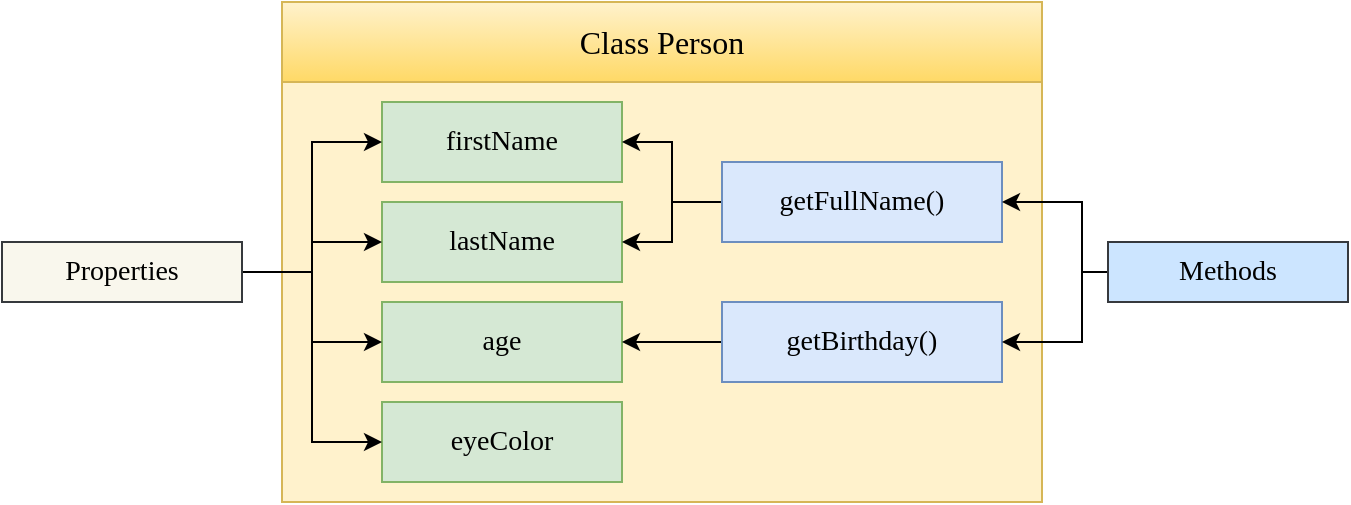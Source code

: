 <mxfile version="13.0.1" type="device" pages="4"><diagram id="bfPmMbTTcRmVaFNuMETZ" name="ClassPerson"><mxGraphModel dx="1010" dy="579" grid="1" gridSize="10" guides="1" tooltips="1" connect="1" arrows="1" fold="1" page="1" pageScale="1" pageWidth="850" pageHeight="1100" math="0" shadow="0"><root><mxCell id="EpGJAdInQb_9FPHSID9k-0"/><mxCell id="EpGJAdInQb_9FPHSID9k-1" parent="EpGJAdInQb_9FPHSID9k-0"/><mxCell id="rc597yhkfGW3G0NyJ0Iu-22" value="" style="group" vertex="1" connectable="0" parent="EpGJAdInQb_9FPHSID9k-1"><mxGeometry x="270" y="330" width="380" height="250" as="geometry"/></mxCell><mxCell id="rc597yhkfGW3G0NyJ0Iu-0" value="&lt;font style=&quot;font-size: 16px&quot;&gt;Class Person&lt;/font&gt;" style="rounded=0;whiteSpace=wrap;html=1;fontFamily=Verdana;fontSize=14;gradientColor=#ffd966;fillColor=#fff2cc;strokeColor=#d6b656;" vertex="1" parent="rc597yhkfGW3G0NyJ0Iu-22"><mxGeometry width="380" height="40" as="geometry"/></mxCell><mxCell id="rc597yhkfGW3G0NyJ0Iu-1" value="" style="rounded=0;whiteSpace=wrap;html=1;fontFamily=Verdana;fontSize=14;fillColor=#fff2cc;strokeColor=#d6b656;" vertex="1" parent="rc597yhkfGW3G0NyJ0Iu-22"><mxGeometry y="40" width="380" height="210" as="geometry"/></mxCell><mxCell id="rc597yhkfGW3G0NyJ0Iu-3" value="lastName" style="rounded=0;whiteSpace=wrap;html=1;fontFamily=Verdana;fontSize=14;fillColor=#d5e8d4;strokeColor=#82b366;" vertex="1" parent="rc597yhkfGW3G0NyJ0Iu-22"><mxGeometry x="50" y="100" width="120" height="40" as="geometry"/></mxCell><mxCell id="rc597yhkfGW3G0NyJ0Iu-2" value="firstName" style="rounded=0;whiteSpace=wrap;html=1;fontFamily=Verdana;fontSize=14;fillColor=#d5e8d4;strokeColor=#82b366;" vertex="1" parent="rc597yhkfGW3G0NyJ0Iu-22"><mxGeometry x="50" y="50" width="120" height="40" as="geometry"/></mxCell><mxCell id="rc597yhkfGW3G0NyJ0Iu-4" value="age" style="rounded=0;whiteSpace=wrap;html=1;fontFamily=Verdana;fontSize=14;fillColor=#d5e8d4;strokeColor=#82b366;" vertex="1" parent="rc597yhkfGW3G0NyJ0Iu-22"><mxGeometry x="50" y="150" width="120" height="40" as="geometry"/></mxCell><mxCell id="rc597yhkfGW3G0NyJ0Iu-6" value="" style="group" vertex="1" connectable="0" parent="rc597yhkfGW3G0NyJ0Iu-22"><mxGeometry x="50" y="50" width="120" height="190" as="geometry"/></mxCell><mxCell id="rc597yhkfGW3G0NyJ0Iu-5" value="eyeColor" style="rounded=0;whiteSpace=wrap;html=1;fontFamily=Verdana;fontSize=14;fillColor=#d5e8d4;strokeColor=#82b366;" vertex="1" parent="rc597yhkfGW3G0NyJ0Iu-6"><mxGeometry y="150" width="120" height="40" as="geometry"/></mxCell><mxCell id="rc597yhkfGW3G0NyJ0Iu-19" style="edgeStyle=orthogonalEdgeStyle;rounded=0;orthogonalLoop=1;jettySize=auto;html=1;exitX=0;exitY=0.5;exitDx=0;exitDy=0;fontFamily=Verdana;fontSize=14;" edge="1" parent="EpGJAdInQb_9FPHSID9k-1" source="rc597yhkfGW3G0NyJ0Iu-12" target="rc597yhkfGW3G0NyJ0Iu-3"><mxGeometry relative="1" as="geometry"/></mxCell><mxCell id="rc597yhkfGW3G0NyJ0Iu-20" style="edgeStyle=orthogonalEdgeStyle;rounded=0;orthogonalLoop=1;jettySize=auto;html=1;exitX=0;exitY=0.5;exitDx=0;exitDy=0;entryX=1;entryY=0.5;entryDx=0;entryDy=0;fontFamily=Verdana;fontSize=14;" edge="1" parent="EpGJAdInQb_9FPHSID9k-1" source="rc597yhkfGW3G0NyJ0Iu-12" target="rc597yhkfGW3G0NyJ0Iu-2"><mxGeometry relative="1" as="geometry"/></mxCell><mxCell id="rc597yhkfGW3G0NyJ0Iu-12" value="getFullName()" style="rounded=0;whiteSpace=wrap;html=1;fontFamily=Verdana;fontSize=14;fillColor=#dae8fc;strokeColor=#6c8ebf;" vertex="1" parent="EpGJAdInQb_9FPHSID9k-1"><mxGeometry x="490" y="410" width="140" height="40" as="geometry"/></mxCell><mxCell id="rc597yhkfGW3G0NyJ0Iu-14" style="edgeStyle=orthogonalEdgeStyle;rounded=0;orthogonalLoop=1;jettySize=auto;html=1;exitX=1;exitY=0.5;exitDx=0;exitDy=0;entryX=0;entryY=0.5;entryDx=0;entryDy=0;fontFamily=Verdana;fontSize=14;" edge="1" parent="EpGJAdInQb_9FPHSID9k-1" source="rc597yhkfGW3G0NyJ0Iu-13" target="rc597yhkfGW3G0NyJ0Iu-2"><mxGeometry relative="1" as="geometry"/></mxCell><mxCell id="rc597yhkfGW3G0NyJ0Iu-15" style="edgeStyle=orthogonalEdgeStyle;rounded=0;orthogonalLoop=1;jettySize=auto;html=1;exitX=1;exitY=0.5;exitDx=0;exitDy=0;fontFamily=Verdana;fontSize=14;" edge="1" parent="EpGJAdInQb_9FPHSID9k-1" source="rc597yhkfGW3G0NyJ0Iu-13" target="rc597yhkfGW3G0NyJ0Iu-3"><mxGeometry relative="1" as="geometry"/></mxCell><mxCell id="rc597yhkfGW3G0NyJ0Iu-16" style="edgeStyle=orthogonalEdgeStyle;rounded=0;orthogonalLoop=1;jettySize=auto;html=1;exitX=1;exitY=0.5;exitDx=0;exitDy=0;fontFamily=Verdana;fontSize=14;" edge="1" parent="EpGJAdInQb_9FPHSID9k-1" source="rc597yhkfGW3G0NyJ0Iu-13" target="rc597yhkfGW3G0NyJ0Iu-4"><mxGeometry relative="1" as="geometry"/></mxCell><mxCell id="rc597yhkfGW3G0NyJ0Iu-17" style="edgeStyle=orthogonalEdgeStyle;rounded=0;orthogonalLoop=1;jettySize=auto;html=1;exitX=1;exitY=0.5;exitDx=0;exitDy=0;entryX=0;entryY=0.5;entryDx=0;entryDy=0;fontFamily=Verdana;fontSize=14;" edge="1" parent="EpGJAdInQb_9FPHSID9k-1" source="rc597yhkfGW3G0NyJ0Iu-13" target="rc597yhkfGW3G0NyJ0Iu-5"><mxGeometry relative="1" as="geometry"/></mxCell><mxCell id="rc597yhkfGW3G0NyJ0Iu-13" value="Properties" style="rounded=0;whiteSpace=wrap;html=1;fontFamily=Verdana;fontSize=14;fillColor=#f9f7ed;strokeColor=#36393d;" vertex="1" parent="EpGJAdInQb_9FPHSID9k-1"><mxGeometry x="130" y="450" width="120" height="30" as="geometry"/></mxCell><mxCell id="rc597yhkfGW3G0NyJ0Iu-21" style="edgeStyle=orthogonalEdgeStyle;rounded=0;orthogonalLoop=1;jettySize=auto;html=1;exitX=0;exitY=0.5;exitDx=0;exitDy=0;entryX=1;entryY=0.5;entryDx=0;entryDy=0;fontFamily=Verdana;fontSize=14;" edge="1" parent="EpGJAdInQb_9FPHSID9k-1" source="rc597yhkfGW3G0NyJ0Iu-18" target="rc597yhkfGW3G0NyJ0Iu-4"><mxGeometry relative="1" as="geometry"/></mxCell><mxCell id="rc597yhkfGW3G0NyJ0Iu-18" value="getBirthday()" style="rounded=0;whiteSpace=wrap;html=1;fontFamily=Verdana;fontSize=14;fillColor=#dae8fc;strokeColor=#6c8ebf;" vertex="1" parent="EpGJAdInQb_9FPHSID9k-1"><mxGeometry x="490" y="480" width="140" height="40" as="geometry"/></mxCell><mxCell id="rc597yhkfGW3G0NyJ0Iu-27" style="edgeStyle=orthogonalEdgeStyle;rounded=0;orthogonalLoop=1;jettySize=auto;html=1;exitX=0;exitY=0.5;exitDx=0;exitDy=0;entryX=1;entryY=0.5;entryDx=0;entryDy=0;fontFamily=Verdana;fontSize=14;" edge="1" parent="EpGJAdInQb_9FPHSID9k-1" source="rc597yhkfGW3G0NyJ0Iu-26" target="rc597yhkfGW3G0NyJ0Iu-12"><mxGeometry relative="1" as="geometry"><Array as="points"><mxPoint x="670" y="465"/><mxPoint x="670" y="430"/></Array></mxGeometry></mxCell><mxCell id="rc597yhkfGW3G0NyJ0Iu-28" style="edgeStyle=orthogonalEdgeStyle;rounded=0;orthogonalLoop=1;jettySize=auto;html=1;exitX=0;exitY=0.5;exitDx=0;exitDy=0;fontFamily=Verdana;fontSize=14;" edge="1" parent="EpGJAdInQb_9FPHSID9k-1" source="rc597yhkfGW3G0NyJ0Iu-26" target="rc597yhkfGW3G0NyJ0Iu-18"><mxGeometry relative="1" as="geometry"><Array as="points"><mxPoint x="670" y="465"/><mxPoint x="670" y="500"/></Array></mxGeometry></mxCell><mxCell id="rc597yhkfGW3G0NyJ0Iu-26" value="Methods" style="rounded=0;whiteSpace=wrap;html=1;fontFamily=Verdana;fontSize=14;fillColor=#cce5ff;strokeColor=#36393d;" vertex="1" parent="EpGJAdInQb_9FPHSID9k-1"><mxGeometry x="683" y="450" width="120" height="30" as="geometry"/></mxCell></root></mxGraphModel></diagram><diagram id="qb9WyW-4-_FI_QVfHaLh" name="ClassPersonToObject"><mxGraphModel dx="1010" dy="579" grid="1" gridSize="10" guides="1" tooltips="1" connect="1" arrows="1" fold="1" page="1" pageScale="1" pageWidth="850" pageHeight="1100" math="0" shadow="0"><root><mxCell id="Rf6O9kUmvny36OexxAAb-0"/><mxCell id="Rf6O9kUmvny36OexxAAb-1" parent="Rf6O9kUmvny36OexxAAb-0"/><mxCell id="MWsr5HG9pJmrWhxqIFMx-0" value="" style="rounded=0;whiteSpace=wrap;html=1;fontFamily=Verdana;fontSize=14;fillColor=#fff2cc;strokeColor=#d6b656;gradientColor=#ffd966;" vertex="1" parent="Rf6O9kUmvny36OexxAAb-1"><mxGeometry x="490" y="300" width="310" height="210" as="geometry"/></mxCell><mxCell id="MWsr5HG9pJmrWhxqIFMx-1" value="getFullName()" style="rounded=0;whiteSpace=wrap;html=1;fontFamily=Verdana;fontSize=14;fillColor=#dae8fc;strokeColor=#6c8ebf;gradientColor=#7ea6e0;" vertex="1" parent="Rf6O9kUmvny36OexxAAb-1"><mxGeometry x="640" y="340" width="140" height="40" as="geometry"/></mxCell><mxCell id="MWsr5HG9pJmrWhxqIFMx-2" value="getBirthday()" style="rounded=0;whiteSpace=wrap;html=1;fontFamily=Verdana;fontSize=14;fillColor=#dae8fc;strokeColor=#6c8ebf;gradientColor=#7ea6e0;" vertex="1" parent="Rf6O9kUmvny36OexxAAb-1"><mxGeometry x="640" y="410" width="140" height="40" as="geometry"/></mxCell><mxCell id="MWsr5HG9pJmrWhxqIFMx-3" value="&lt;span style=&quot;font-size: 16px&quot;&gt;Detail Object Person&lt;/span&gt;" style="rounded=0;whiteSpace=wrap;html=1;fontFamily=Verdana;fontSize=14;fillColor=#ffcd28;strokeColor=#d79b00;gradientColor=#ffa500;" vertex="1" parent="Rf6O9kUmvny36OexxAAb-1"><mxGeometry x="490" y="260" width="310" height="40" as="geometry"/></mxCell><mxCell id="MWsr5HG9pJmrWhxqIFMx-4" value="Ayunda" style="rounded=0;whiteSpace=wrap;html=1;fontFamily=Verdana;fontSize=14;fillColor=#d5e8d4;strokeColor=#82b366;gradientColor=#97d077;" vertex="1" parent="Rf6O9kUmvny36OexxAAb-1"><mxGeometry x="500" y="360" width="120" height="40" as="geometry"/></mxCell><mxCell id="MWsr5HG9pJmrWhxqIFMx-5" value="Maudy" style="rounded=0;whiteSpace=wrap;html=1;fontFamily=Verdana;fontSize=14;fillColor=#d5e8d4;strokeColor=#82b366;gradientColor=#97d077;" vertex="1" parent="Rf6O9kUmvny36OexxAAb-1"><mxGeometry x="500" y="310" width="120" height="40" as="geometry"/></mxCell><mxCell id="MWsr5HG9pJmrWhxqIFMx-6" value="25" style="rounded=0;whiteSpace=wrap;html=1;fontFamily=Verdana;fontSize=14;fillColor=#d5e8d4;strokeColor=#82b366;gradientColor=#97d077;" vertex="1" parent="Rf6O9kUmvny36OexxAAb-1"><mxGeometry x="500" y="410" width="120" height="40" as="geometry"/></mxCell><mxCell id="MWsr5HG9pJmrWhxqIFMx-7" value="" style="group" vertex="1" connectable="0" parent="Rf6O9kUmvny36OexxAAb-1"><mxGeometry x="500" y="310" width="120" height="190" as="geometry"/></mxCell><mxCell id="MWsr5HG9pJmrWhxqIFMx-8" value="Brown" style="rounded=0;whiteSpace=wrap;html=1;fontFamily=Verdana;fontSize=14;fillColor=#d5e8d4;strokeColor=#82b366;gradientColor=#97d077;" vertex="1" parent="MWsr5HG9pJmrWhxqIFMx-7"><mxGeometry y="150" width="120" height="40" as="geometry"/></mxCell><mxCell id="5ZZrYmuwvK-2ZHuyp0Te-9" style="edgeStyle=orthogonalEdgeStyle;rounded=0;orthogonalLoop=1;jettySize=auto;html=1;exitX=1;exitY=0.5;exitDx=0;exitDy=0;fontFamily=Verdana;fontSize=14;strokeWidth=4;gradientColor=#ffd966;fillColor=#fff2cc;strokeColor=#d6b656;" edge="1" parent="Rf6O9kUmvny36OexxAAb-1" source="5ZZrYmuwvK-2ZHuyp0Te-0" target="MWsr5HG9pJmrWhxqIFMx-0"><mxGeometry relative="1" as="geometry"/></mxCell><mxCell id="5ZZrYmuwvK-2ZHuyp0Te-0" value="" style="rounded=0;whiteSpace=wrap;html=1;fontFamily=Verdana;fontSize=14;fillColor=#fff2cc;strokeColor=#d6b656;" vertex="1" parent="Rf6O9kUmvny36OexxAAb-1"><mxGeometry x="100" y="300" width="310" height="210" as="geometry"/></mxCell><mxCell id="5ZZrYmuwvK-2ZHuyp0Te-1" value="getFullName()" style="rounded=0;whiteSpace=wrap;html=1;fontFamily=Verdana;fontSize=14;fillColor=#dae8fc;strokeColor=#6c8ebf;" vertex="1" parent="Rf6O9kUmvny36OexxAAb-1"><mxGeometry x="250" y="340" width="140" height="40" as="geometry"/></mxCell><mxCell id="5ZZrYmuwvK-2ZHuyp0Te-2" value="getBirthday()" style="rounded=0;whiteSpace=wrap;html=1;fontFamily=Verdana;fontSize=14;fillColor=#dae8fc;strokeColor=#6c8ebf;" vertex="1" parent="Rf6O9kUmvny36OexxAAb-1"><mxGeometry x="250" y="410" width="140" height="40" as="geometry"/></mxCell><mxCell id="5ZZrYmuwvK-2ZHuyp0Te-3" value="&lt;font style=&quot;font-size: 16px&quot;&gt;Class Person&lt;/font&gt;" style="rounded=0;whiteSpace=wrap;html=1;fontFamily=Verdana;fontSize=14;gradientColor=#ffd966;fillColor=#fff2cc;strokeColor=#d6b656;" vertex="1" parent="Rf6O9kUmvny36OexxAAb-1"><mxGeometry x="100" y="260" width="310" height="40" as="geometry"/></mxCell><mxCell id="5ZZrYmuwvK-2ZHuyp0Te-4" value="lastName" style="rounded=0;whiteSpace=wrap;html=1;fontFamily=Verdana;fontSize=14;fillColor=#d5e8d4;strokeColor=#82b366;" vertex="1" parent="Rf6O9kUmvny36OexxAAb-1"><mxGeometry x="110" y="360" width="120" height="40" as="geometry"/></mxCell><mxCell id="5ZZrYmuwvK-2ZHuyp0Te-5" value="firstName" style="rounded=0;whiteSpace=wrap;html=1;fontFamily=Verdana;fontSize=14;fillColor=#d5e8d4;strokeColor=#82b366;" vertex="1" parent="Rf6O9kUmvny36OexxAAb-1"><mxGeometry x="110" y="310" width="120" height="40" as="geometry"/></mxCell><mxCell id="5ZZrYmuwvK-2ZHuyp0Te-6" value="age" style="rounded=0;whiteSpace=wrap;html=1;fontFamily=Verdana;fontSize=14;fillColor=#d5e8d4;strokeColor=#82b366;" vertex="1" parent="Rf6O9kUmvny36OexxAAb-1"><mxGeometry x="110" y="410" width="120" height="40" as="geometry"/></mxCell><mxCell id="5ZZrYmuwvK-2ZHuyp0Te-7" value="" style="group" vertex="1" connectable="0" parent="Rf6O9kUmvny36OexxAAb-1"><mxGeometry x="110" y="310" width="120" height="190" as="geometry"/></mxCell><mxCell id="5ZZrYmuwvK-2ZHuyp0Te-8" value="eyeColor" style="rounded=0;whiteSpace=wrap;html=1;fontFamily=Verdana;fontSize=14;fillColor=#d5e8d4;strokeColor=#82b366;" vertex="1" parent="5ZZrYmuwvK-2ZHuyp0Te-7"><mxGeometry y="150" width="120" height="40" as="geometry"/></mxCell></root></mxGraphModel></diagram><diagram id="G9vrn4MEpeTKiOHvELcw" name="ObjectPerson"><mxGraphModel dx="1010" dy="579" grid="1" gridSize="10" guides="1" tooltips="1" connect="1" arrows="1" fold="1" page="1" pageScale="1" pageWidth="850" pageHeight="1100" math="0" shadow="0"><root><mxCell id="7SVXDiItNPB4dg0zJfCV-0"/><mxCell id="7SVXDiItNPB4dg0zJfCV-1" parent="7SVXDiItNPB4dg0zJfCV-0"/><mxCell id="WMLmICES-Uz4m7EkZYMG-28" style="edgeStyle=orthogonalEdgeStyle;rounded=0;orthogonalLoop=1;jettySize=auto;html=1;exitX=1;exitY=0.25;exitDx=0;exitDy=0;fontFamily=Verdana;fontSize=14;" edge="1" parent="7SVXDiItNPB4dg0zJfCV-1" source="WMLmICES-Uz4m7EkZYMG-2" target="WMLmICES-Uz4m7EkZYMG-26"><mxGeometry relative="1" as="geometry"/></mxCell><mxCell id="WMLmICES-Uz4m7EkZYMG-29" style="edgeStyle=orthogonalEdgeStyle;rounded=0;orthogonalLoop=1;jettySize=auto;html=1;exitX=1;exitY=0.25;exitDx=0;exitDy=0;fontFamily=Verdana;fontSize=14;" edge="1" parent="7SVXDiItNPB4dg0zJfCV-1" source="WMLmICES-Uz4m7EkZYMG-2" target="WMLmICES-Uz4m7EkZYMG-22"><mxGeometry relative="1" as="geometry"/></mxCell><mxCell id="WMLmICES-Uz4m7EkZYMG-30" style="edgeStyle=orthogonalEdgeStyle;rounded=0;orthogonalLoop=1;jettySize=auto;html=1;exitX=1;exitY=0.25;exitDx=0;exitDy=0;fontFamily=Verdana;fontSize=14;" edge="1" parent="7SVXDiItNPB4dg0zJfCV-1" source="WMLmICES-Uz4m7EkZYMG-2" target="WMLmICES-Uz4m7EkZYMG-24"><mxGeometry relative="1" as="geometry"/></mxCell><mxCell id="WMLmICES-Uz4m7EkZYMG-2" value="" style="rounded=0;whiteSpace=wrap;html=1;fontFamily=Verdana;fontSize=14;fillColor=#fff2cc;strokeColor=#d6b656;" vertex="1" parent="7SVXDiItNPB4dg0zJfCV-1"><mxGeometry x="160" y="300" width="310" height="210" as="geometry"/></mxCell><mxCell id="WMLmICES-Uz4m7EkZYMG-10" value="getFullName()" style="rounded=0;whiteSpace=wrap;html=1;fontFamily=Verdana;fontSize=14;fillColor=#dae8fc;strokeColor=#6c8ebf;" vertex="1" parent="7SVXDiItNPB4dg0zJfCV-1"><mxGeometry x="310" y="340" width="140" height="40" as="geometry"/></mxCell><mxCell id="WMLmICES-Uz4m7EkZYMG-17" value="getBirthday()" style="rounded=0;whiteSpace=wrap;html=1;fontFamily=Verdana;fontSize=14;fillColor=#dae8fc;strokeColor=#6c8ebf;" vertex="1" parent="7SVXDiItNPB4dg0zJfCV-1"><mxGeometry x="310" y="410" width="140" height="40" as="geometry"/></mxCell><mxCell id="WMLmICES-Uz4m7EkZYMG-1" value="&lt;font style=&quot;font-size: 16px&quot;&gt;Class Person&lt;/font&gt;" style="rounded=0;whiteSpace=wrap;html=1;fontFamily=Verdana;fontSize=14;gradientColor=#ffd966;fillColor=#fff2cc;strokeColor=#d6b656;" vertex="1" parent="7SVXDiItNPB4dg0zJfCV-1"><mxGeometry x="160" y="260" width="310" height="40" as="geometry"/></mxCell><mxCell id="WMLmICES-Uz4m7EkZYMG-3" value="lastName" style="rounded=0;whiteSpace=wrap;html=1;fontFamily=Verdana;fontSize=14;fillColor=#d5e8d4;strokeColor=#82b366;" vertex="1" parent="7SVXDiItNPB4dg0zJfCV-1"><mxGeometry x="170" y="360" width="120" height="40" as="geometry"/></mxCell><mxCell id="WMLmICES-Uz4m7EkZYMG-4" value="firstName" style="rounded=0;whiteSpace=wrap;html=1;fontFamily=Verdana;fontSize=14;fillColor=#d5e8d4;strokeColor=#82b366;" vertex="1" parent="7SVXDiItNPB4dg0zJfCV-1"><mxGeometry x="170" y="310" width="120" height="40" as="geometry"/></mxCell><mxCell id="WMLmICES-Uz4m7EkZYMG-5" value="age" style="rounded=0;whiteSpace=wrap;html=1;fontFamily=Verdana;fontSize=14;fillColor=#d5e8d4;strokeColor=#82b366;" vertex="1" parent="7SVXDiItNPB4dg0zJfCV-1"><mxGeometry x="170" y="410" width="120" height="40" as="geometry"/></mxCell><mxCell id="WMLmICES-Uz4m7EkZYMG-6" value="" style="group" vertex="1" connectable="0" parent="7SVXDiItNPB4dg0zJfCV-1"><mxGeometry x="170" y="310" width="120" height="190" as="geometry"/></mxCell><mxCell id="WMLmICES-Uz4m7EkZYMG-7" value="eyeColor" style="rounded=0;whiteSpace=wrap;html=1;fontFamily=Verdana;fontSize=14;fillColor=#d5e8d4;strokeColor=#82b366;" vertex="1" parent="WMLmICES-Uz4m7EkZYMG-6"><mxGeometry y="150" width="120" height="40" as="geometry"/></mxCell><mxCell id="WMLmICES-Uz4m7EkZYMG-22" value="" style="rounded=0;whiteSpace=wrap;html=1;fontFamily=Verdana;fontSize=14;fillColor=#fff2cc;strokeColor=#d6b656;" vertex="1" parent="7SVXDiItNPB4dg0zJfCV-1"><mxGeometry x="610" y="370" width="130" height="60" as="geometry"/></mxCell><mxCell id="WMLmICES-Uz4m7EkZYMG-23" value="&lt;font style=&quot;font-size: 16px&quot;&gt;Object Person&lt;/font&gt;" style="rounded=0;whiteSpace=wrap;html=1;fontFamily=Verdana;fontSize=14;gradientColor=#ffd966;fillColor=#fff2cc;strokeColor=#d6b656;" vertex="1" parent="7SVXDiItNPB4dg0zJfCV-1"><mxGeometry x="610" y="330" width="130" height="40" as="geometry"/></mxCell><mxCell id="WMLmICES-Uz4m7EkZYMG-24" value="" style="rounded=0;whiteSpace=wrap;html=1;fontFamily=Verdana;fontSize=14;fillColor=#fff2cc;strokeColor=#d6b656;" vertex="1" parent="7SVXDiItNPB4dg0zJfCV-1"><mxGeometry x="610" y="480" width="130" height="60" as="geometry"/></mxCell><mxCell id="WMLmICES-Uz4m7EkZYMG-25" value="&lt;font style=&quot;font-size: 16px&quot;&gt;Object Person&lt;/font&gt;" style="rounded=0;whiteSpace=wrap;html=1;fontFamily=Verdana;fontSize=14;gradientColor=#ffd966;fillColor=#fff2cc;strokeColor=#d6b656;" vertex="1" parent="7SVXDiItNPB4dg0zJfCV-1"><mxGeometry x="610" y="440" width="130" height="40" as="geometry"/></mxCell><mxCell id="WMLmICES-Uz4m7EkZYMG-26" value="" style="rounded=0;whiteSpace=wrap;html=1;fontFamily=Verdana;fontSize=14;fillColor=#fff2cc;strokeColor=#d6b656;" vertex="1" parent="7SVXDiItNPB4dg0zJfCV-1"><mxGeometry x="610" y="260" width="130" height="60" as="geometry"/></mxCell><mxCell id="WMLmICES-Uz4m7EkZYMG-27" value="&lt;font style=&quot;font-size: 16px&quot;&gt;Object Person&lt;/font&gt;" style="rounded=0;whiteSpace=wrap;html=1;fontFamily=Verdana;fontSize=14;gradientColor=#ffd966;fillColor=#fff2cc;strokeColor=#d6b656;" vertex="1" parent="7SVXDiItNPB4dg0zJfCV-1"><mxGeometry x="610" y="220" width="130" height="40" as="geometry"/></mxCell></root></mxGraphModel></diagram><diagram id="TOvR-CtFaT4GvT8Czw2d" name="ObjectPersonDetail"><mxGraphModel dx="1010" dy="579" grid="1" gridSize="10" guides="1" tooltips="1" connect="1" arrows="1" fold="1" page="1" pageScale="1" pageWidth="850" pageHeight="1100" math="0" shadow="0"><root><mxCell id="yFHhFGpd98AKMRAMLXiL-0"/><mxCell id="yFHhFGpd98AKMRAMLXiL-1" parent="yFHhFGpd98AKMRAMLXiL-0"/><mxCell id="La7C-4g0zz39aYejZDpB-0" value="" style="rounded=0;whiteSpace=wrap;html=1;fontFamily=Verdana;fontSize=14;fillColor=#fff2cc;strokeColor=#d6b656;" vertex="1" parent="yFHhFGpd98AKMRAMLXiL-1"><mxGeometry x="160" y="300" width="310" height="210" as="geometry"/></mxCell><mxCell id="La7C-4g0zz39aYejZDpB-1" value="getFullName()" style="rounded=0;whiteSpace=wrap;html=1;fontFamily=Verdana;fontSize=14;fillColor=#dae8fc;strokeColor=#6c8ebf;" vertex="1" parent="yFHhFGpd98AKMRAMLXiL-1"><mxGeometry x="310" y="340" width="140" height="40" as="geometry"/></mxCell><mxCell id="La7C-4g0zz39aYejZDpB-2" value="getBirthday()" style="rounded=0;whiteSpace=wrap;html=1;fontFamily=Verdana;fontSize=14;fillColor=#dae8fc;strokeColor=#6c8ebf;" vertex="1" parent="yFHhFGpd98AKMRAMLXiL-1"><mxGeometry x="310" y="410" width="140" height="40" as="geometry"/></mxCell><mxCell id="La7C-4g0zz39aYejZDpB-3" value="&lt;font style=&quot;font-size: 16px&quot;&gt;Detail Object Person&lt;/font&gt;" style="rounded=0;whiteSpace=wrap;html=1;fontFamily=Verdana;fontSize=14;gradientColor=#ffd966;fillColor=#fff2cc;strokeColor=#d6b656;" vertex="1" parent="yFHhFGpd98AKMRAMLXiL-1"><mxGeometry x="160" y="260" width="310" height="40" as="geometry"/></mxCell><mxCell id="La7C-4g0zz39aYejZDpB-4" value="Febrianza" style="rounded=0;whiteSpace=wrap;html=1;fontFamily=Verdana;fontSize=14;fillColor=#d5e8d4;strokeColor=#82b366;" vertex="1" parent="yFHhFGpd98AKMRAMLXiL-1"><mxGeometry x="170" y="360" width="120" height="40" as="geometry"/></mxCell><mxCell id="La7C-4g0zz39aYejZDpB-5" value="Gun Gun" style="rounded=0;whiteSpace=wrap;html=1;fontFamily=Verdana;fontSize=14;fillColor=#d5e8d4;strokeColor=#82b366;" vertex="1" parent="yFHhFGpd98AKMRAMLXiL-1"><mxGeometry x="170" y="310" width="120" height="40" as="geometry"/></mxCell><mxCell id="La7C-4g0zz39aYejZDpB-6" value="28" style="rounded=0;whiteSpace=wrap;html=1;fontFamily=Verdana;fontSize=14;fillColor=#d5e8d4;strokeColor=#82b366;" vertex="1" parent="yFHhFGpd98AKMRAMLXiL-1"><mxGeometry x="170" y="410" width="120" height="40" as="geometry"/></mxCell><mxCell id="La7C-4g0zz39aYejZDpB-7" value="" style="group" vertex="1" connectable="0" parent="yFHhFGpd98AKMRAMLXiL-1"><mxGeometry x="170" y="310" width="120" height="190" as="geometry"/></mxCell><mxCell id="La7C-4g0zz39aYejZDpB-8" value="Brown" style="rounded=0;whiteSpace=wrap;html=1;fontFamily=Verdana;fontSize=14;fillColor=#d5e8d4;strokeColor=#82b366;" vertex="1" parent="La7C-4g0zz39aYejZDpB-7"><mxGeometry y="150" width="120" height="40" as="geometry"/></mxCell><mxCell id="La7C-4g0zz39aYejZDpB-9" value="" style="rounded=0;whiteSpace=wrap;html=1;fontFamily=Verdana;fontSize=14;fillColor=#fff2cc;strokeColor=#d6b656;" vertex="1" parent="yFHhFGpd98AKMRAMLXiL-1"><mxGeometry x="490" y="300" width="310" height="210" as="geometry"/></mxCell><mxCell id="La7C-4g0zz39aYejZDpB-10" value="getFullName()" style="rounded=0;whiteSpace=wrap;html=1;fontFamily=Verdana;fontSize=14;fillColor=#dae8fc;strokeColor=#6c8ebf;" vertex="1" parent="yFHhFGpd98AKMRAMLXiL-1"><mxGeometry x="640" y="340" width="140" height="40" as="geometry"/></mxCell><mxCell id="La7C-4g0zz39aYejZDpB-11" value="getBirthday()" style="rounded=0;whiteSpace=wrap;html=1;fontFamily=Verdana;fontSize=14;fillColor=#dae8fc;strokeColor=#6c8ebf;" vertex="1" parent="yFHhFGpd98AKMRAMLXiL-1"><mxGeometry x="640" y="410" width="140" height="40" as="geometry"/></mxCell><mxCell id="La7C-4g0zz39aYejZDpB-12" value="&lt;span style=&quot;font-size: 16px&quot;&gt;Detail Object Person&lt;/span&gt;" style="rounded=0;whiteSpace=wrap;html=1;fontFamily=Verdana;fontSize=14;gradientColor=#ffd966;fillColor=#fff2cc;strokeColor=#d6b656;" vertex="1" parent="yFHhFGpd98AKMRAMLXiL-1"><mxGeometry x="490" y="260" width="310" height="40" as="geometry"/></mxCell><mxCell id="La7C-4g0zz39aYejZDpB-13" value="Ayunda" style="rounded=0;whiteSpace=wrap;html=1;fontFamily=Verdana;fontSize=14;fillColor=#d5e8d4;strokeColor=#82b366;" vertex="1" parent="yFHhFGpd98AKMRAMLXiL-1"><mxGeometry x="500" y="360" width="120" height="40" as="geometry"/></mxCell><mxCell id="La7C-4g0zz39aYejZDpB-14" value="Maudy" style="rounded=0;whiteSpace=wrap;html=1;fontFamily=Verdana;fontSize=14;fillColor=#d5e8d4;strokeColor=#82b366;" vertex="1" parent="yFHhFGpd98AKMRAMLXiL-1"><mxGeometry x="500" y="310" width="120" height="40" as="geometry"/></mxCell><mxCell id="La7C-4g0zz39aYejZDpB-15" value="25" style="rounded=0;whiteSpace=wrap;html=1;fontFamily=Verdana;fontSize=14;fillColor=#d5e8d4;strokeColor=#82b366;" vertex="1" parent="yFHhFGpd98AKMRAMLXiL-1"><mxGeometry x="500" y="410" width="120" height="40" as="geometry"/></mxCell><mxCell id="La7C-4g0zz39aYejZDpB-16" value="" style="group" vertex="1" connectable="0" parent="yFHhFGpd98AKMRAMLXiL-1"><mxGeometry x="500" y="310" width="120" height="190" as="geometry"/></mxCell><mxCell id="La7C-4g0zz39aYejZDpB-17" value="Brown" style="rounded=0;whiteSpace=wrap;html=1;fontFamily=Verdana;fontSize=14;fillColor=#d5e8d4;strokeColor=#82b366;" vertex="1" parent="La7C-4g0zz39aYejZDpB-16"><mxGeometry y="150" width="120" height="40" as="geometry"/></mxCell><mxCell id="VFYf586iQ3ZZQwRHbENx-2" style="edgeStyle=orthogonalEdgeStyle;rounded=0;orthogonalLoop=1;jettySize=auto;html=1;exitX=0.5;exitY=1;exitDx=0;exitDy=0;fontFamily=Verdana;fontSize=14;" edge="1" parent="yFHhFGpd98AKMRAMLXiL-1" source="VFYf586iQ3ZZQwRHbENx-0" target="La7C-4g0zz39aYejZDpB-3"><mxGeometry relative="1" as="geometry"/></mxCell><mxCell id="VFYf586iQ3ZZQwRHbENx-0" value="" style="rounded=0;whiteSpace=wrap;html=1;fontFamily=Verdana;fontSize=14;fillColor=#fff2cc;strokeColor=#d6b656;" vertex="1" parent="yFHhFGpd98AKMRAMLXiL-1"><mxGeometry x="250" y="190" width="130" height="40" as="geometry"/></mxCell><mxCell id="VFYf586iQ3ZZQwRHbENx-1" value="&lt;font style=&quot;font-size: 16px&quot;&gt;Object Person&lt;/font&gt;" style="rounded=0;whiteSpace=wrap;html=1;fontFamily=Verdana;fontSize=14;gradientColor=#ffd966;fillColor=#fff2cc;strokeColor=#d6b656;" vertex="1" parent="yFHhFGpd98AKMRAMLXiL-1"><mxGeometry x="250" y="150" width="130" height="40" as="geometry"/></mxCell><mxCell id="VFYf586iQ3ZZQwRHbENx-6" style="edgeStyle=orthogonalEdgeStyle;rounded=0;orthogonalLoop=1;jettySize=auto;html=1;exitX=0.5;exitY=1;exitDx=0;exitDy=0;fontFamily=Verdana;fontSize=14;" edge="1" parent="yFHhFGpd98AKMRAMLXiL-1" source="VFYf586iQ3ZZQwRHbENx-4" target="La7C-4g0zz39aYejZDpB-12"><mxGeometry relative="1" as="geometry"/></mxCell><mxCell id="VFYf586iQ3ZZQwRHbENx-4" value="" style="rounded=0;whiteSpace=wrap;html=1;fontFamily=Verdana;fontSize=14;fillColor=#fff2cc;strokeColor=#d6b656;" vertex="1" parent="yFHhFGpd98AKMRAMLXiL-1"><mxGeometry x="580" y="190" width="130" height="40" as="geometry"/></mxCell><mxCell id="VFYf586iQ3ZZQwRHbENx-5" value="&lt;font style=&quot;font-size: 16px&quot;&gt;Object Person&lt;/font&gt;" style="rounded=0;whiteSpace=wrap;html=1;fontFamily=Verdana;fontSize=14;gradientColor=#ffd966;fillColor=#fff2cc;strokeColor=#d6b656;" vertex="1" parent="yFHhFGpd98AKMRAMLXiL-1"><mxGeometry x="580" y="150" width="130" height="40" as="geometry"/></mxCell></root></mxGraphModel></diagram></mxfile>